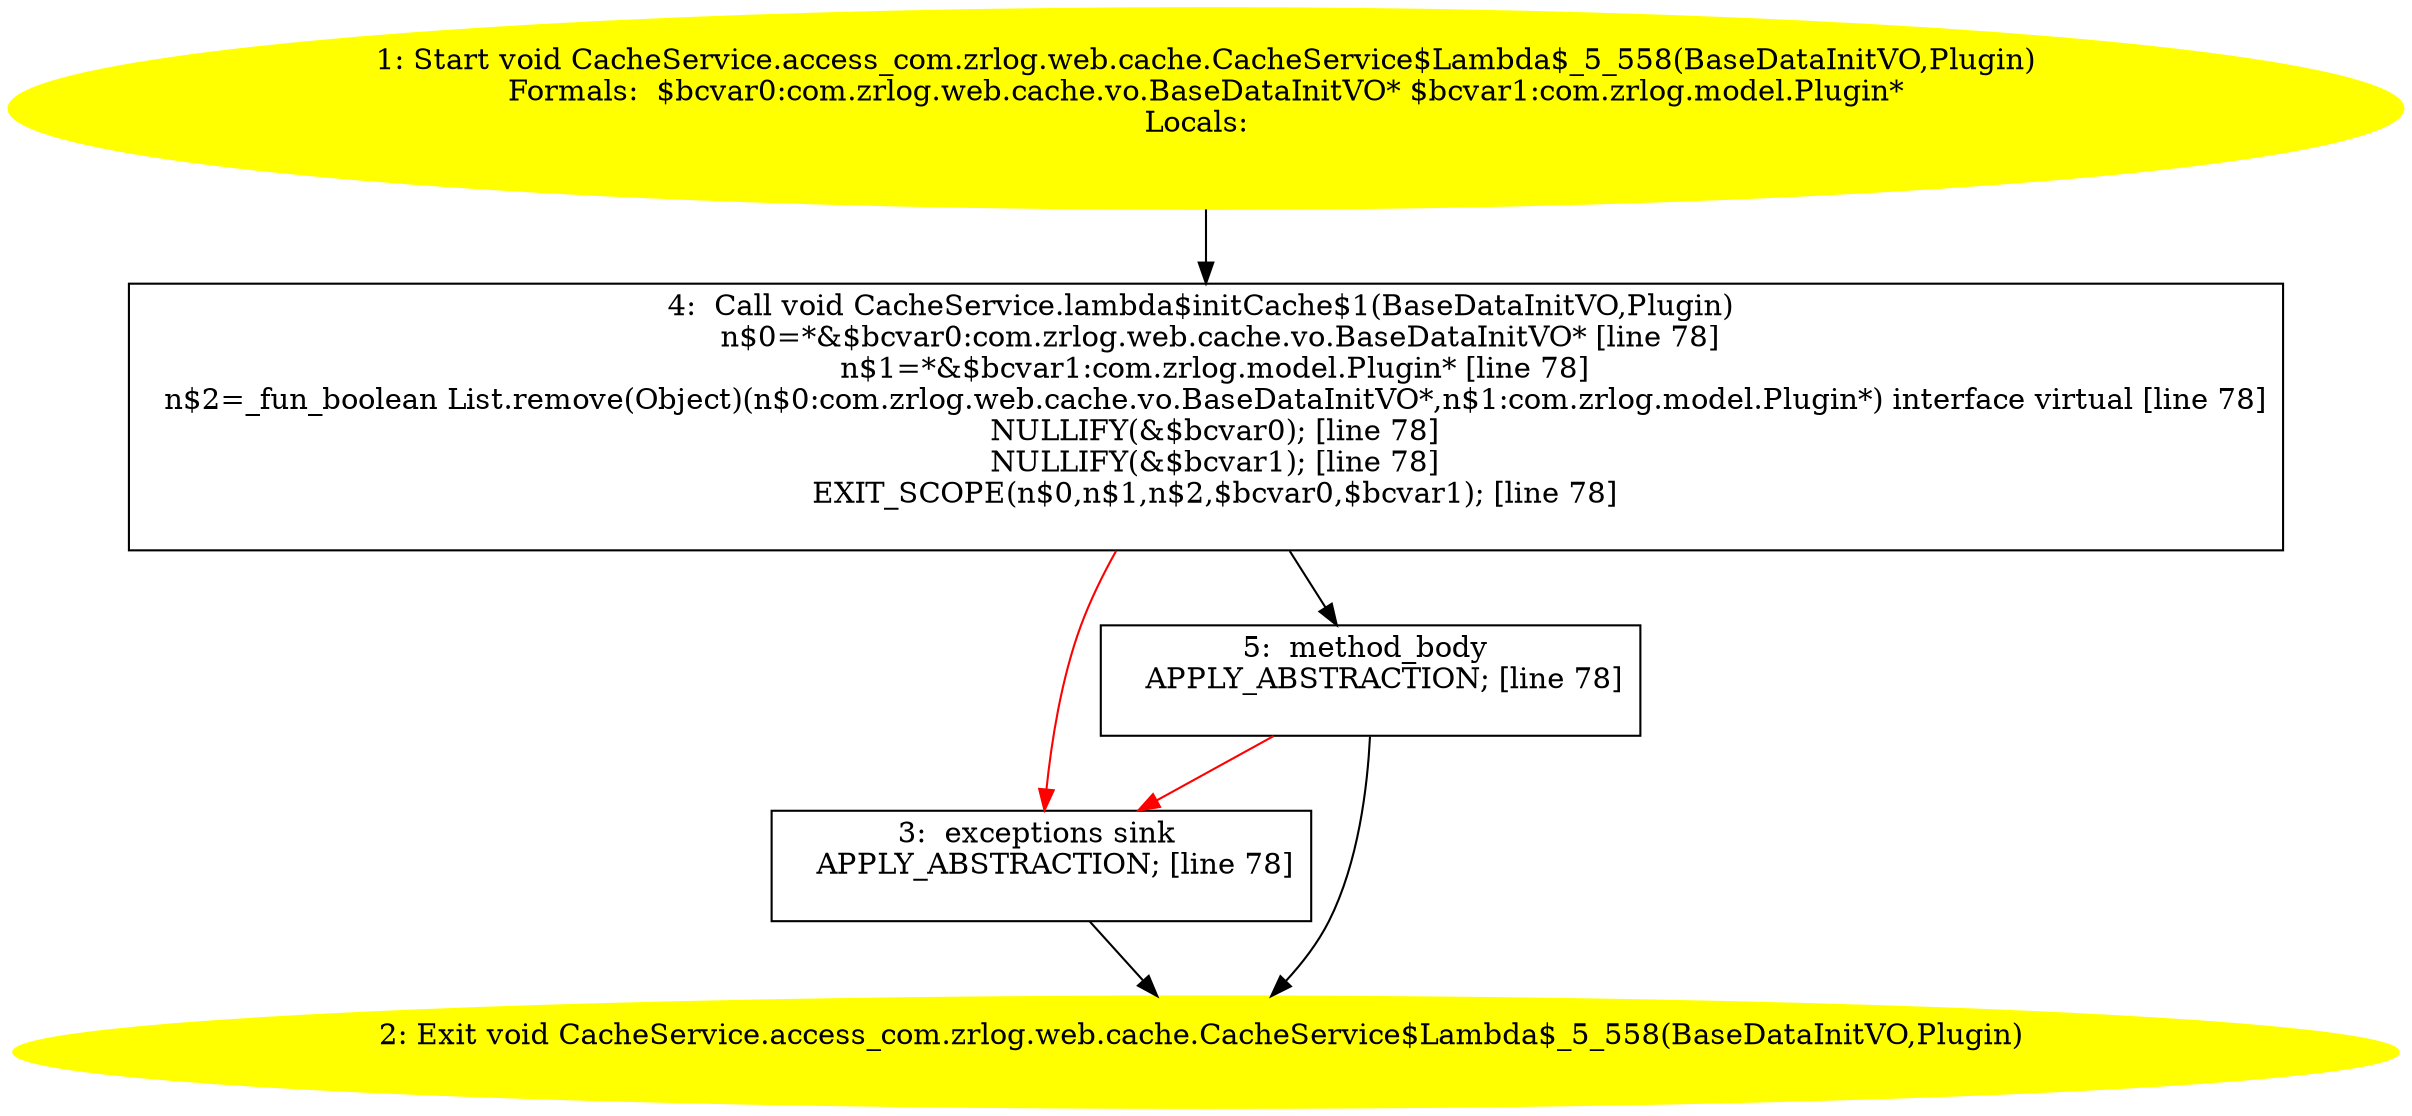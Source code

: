 /* @generated */
digraph cfg {
"com.zrlog.web.cache.CacheService.access_com.zrlog.web.cache.CacheService$Lambda$_5_558(com.zrlog.web.c1af4b6ce12aac2a4a04fde0d7b4a9ab_1" [label="1: Start void CacheService.access_com.zrlog.web.cache.CacheService$Lambda$_5_558(BaseDataInitVO,Plugin)\nFormals:  $bcvar0:com.zrlog.web.cache.vo.BaseDataInitVO* $bcvar1:com.zrlog.model.Plugin*\nLocals:  \n  " color=yellow style=filled]
	

	 "com.zrlog.web.cache.CacheService.access_com.zrlog.web.cache.CacheService$Lambda$_5_558(com.zrlog.web.c1af4b6ce12aac2a4a04fde0d7b4a9ab_1" -> "com.zrlog.web.cache.CacheService.access_com.zrlog.web.cache.CacheService$Lambda$_5_558(com.zrlog.web.c1af4b6ce12aac2a4a04fde0d7b4a9ab_4" ;
"com.zrlog.web.cache.CacheService.access_com.zrlog.web.cache.CacheService$Lambda$_5_558(com.zrlog.web.c1af4b6ce12aac2a4a04fde0d7b4a9ab_2" [label="2: Exit void CacheService.access_com.zrlog.web.cache.CacheService$Lambda$_5_558(BaseDataInitVO,Plugin) \n  " color=yellow style=filled]
	

"com.zrlog.web.cache.CacheService.access_com.zrlog.web.cache.CacheService$Lambda$_5_558(com.zrlog.web.c1af4b6ce12aac2a4a04fde0d7b4a9ab_3" [label="3:  exceptions sink \n   APPLY_ABSTRACTION; [line 78]\n " shape="box"]
	

	 "com.zrlog.web.cache.CacheService.access_com.zrlog.web.cache.CacheService$Lambda$_5_558(com.zrlog.web.c1af4b6ce12aac2a4a04fde0d7b4a9ab_3" -> "com.zrlog.web.cache.CacheService.access_com.zrlog.web.cache.CacheService$Lambda$_5_558(com.zrlog.web.c1af4b6ce12aac2a4a04fde0d7b4a9ab_2" ;
"com.zrlog.web.cache.CacheService.access_com.zrlog.web.cache.CacheService$Lambda$_5_558(com.zrlog.web.c1af4b6ce12aac2a4a04fde0d7b4a9ab_4" [label="4:  Call void CacheService.lambda$initCache$1(BaseDataInitVO,Plugin) \n   n$0=*&$bcvar0:com.zrlog.web.cache.vo.BaseDataInitVO* [line 78]\n  n$1=*&$bcvar1:com.zrlog.model.Plugin* [line 78]\n  n$2=_fun_boolean List.remove(Object)(n$0:com.zrlog.web.cache.vo.BaseDataInitVO*,n$1:com.zrlog.model.Plugin*) interface virtual [line 78]\n  NULLIFY(&$bcvar0); [line 78]\n  NULLIFY(&$bcvar1); [line 78]\n  EXIT_SCOPE(n$0,n$1,n$2,$bcvar0,$bcvar1); [line 78]\n " shape="box"]
	

	 "com.zrlog.web.cache.CacheService.access_com.zrlog.web.cache.CacheService$Lambda$_5_558(com.zrlog.web.c1af4b6ce12aac2a4a04fde0d7b4a9ab_4" -> "com.zrlog.web.cache.CacheService.access_com.zrlog.web.cache.CacheService$Lambda$_5_558(com.zrlog.web.c1af4b6ce12aac2a4a04fde0d7b4a9ab_5" ;
	 "com.zrlog.web.cache.CacheService.access_com.zrlog.web.cache.CacheService$Lambda$_5_558(com.zrlog.web.c1af4b6ce12aac2a4a04fde0d7b4a9ab_4" -> "com.zrlog.web.cache.CacheService.access_com.zrlog.web.cache.CacheService$Lambda$_5_558(com.zrlog.web.c1af4b6ce12aac2a4a04fde0d7b4a9ab_3" [color="red" ];
"com.zrlog.web.cache.CacheService.access_com.zrlog.web.cache.CacheService$Lambda$_5_558(com.zrlog.web.c1af4b6ce12aac2a4a04fde0d7b4a9ab_5" [label="5:  method_body \n   APPLY_ABSTRACTION; [line 78]\n " shape="box"]
	

	 "com.zrlog.web.cache.CacheService.access_com.zrlog.web.cache.CacheService$Lambda$_5_558(com.zrlog.web.c1af4b6ce12aac2a4a04fde0d7b4a9ab_5" -> "com.zrlog.web.cache.CacheService.access_com.zrlog.web.cache.CacheService$Lambda$_5_558(com.zrlog.web.c1af4b6ce12aac2a4a04fde0d7b4a9ab_2" ;
	 "com.zrlog.web.cache.CacheService.access_com.zrlog.web.cache.CacheService$Lambda$_5_558(com.zrlog.web.c1af4b6ce12aac2a4a04fde0d7b4a9ab_5" -> "com.zrlog.web.cache.CacheService.access_com.zrlog.web.cache.CacheService$Lambda$_5_558(com.zrlog.web.c1af4b6ce12aac2a4a04fde0d7b4a9ab_3" [color="red" ];
}
